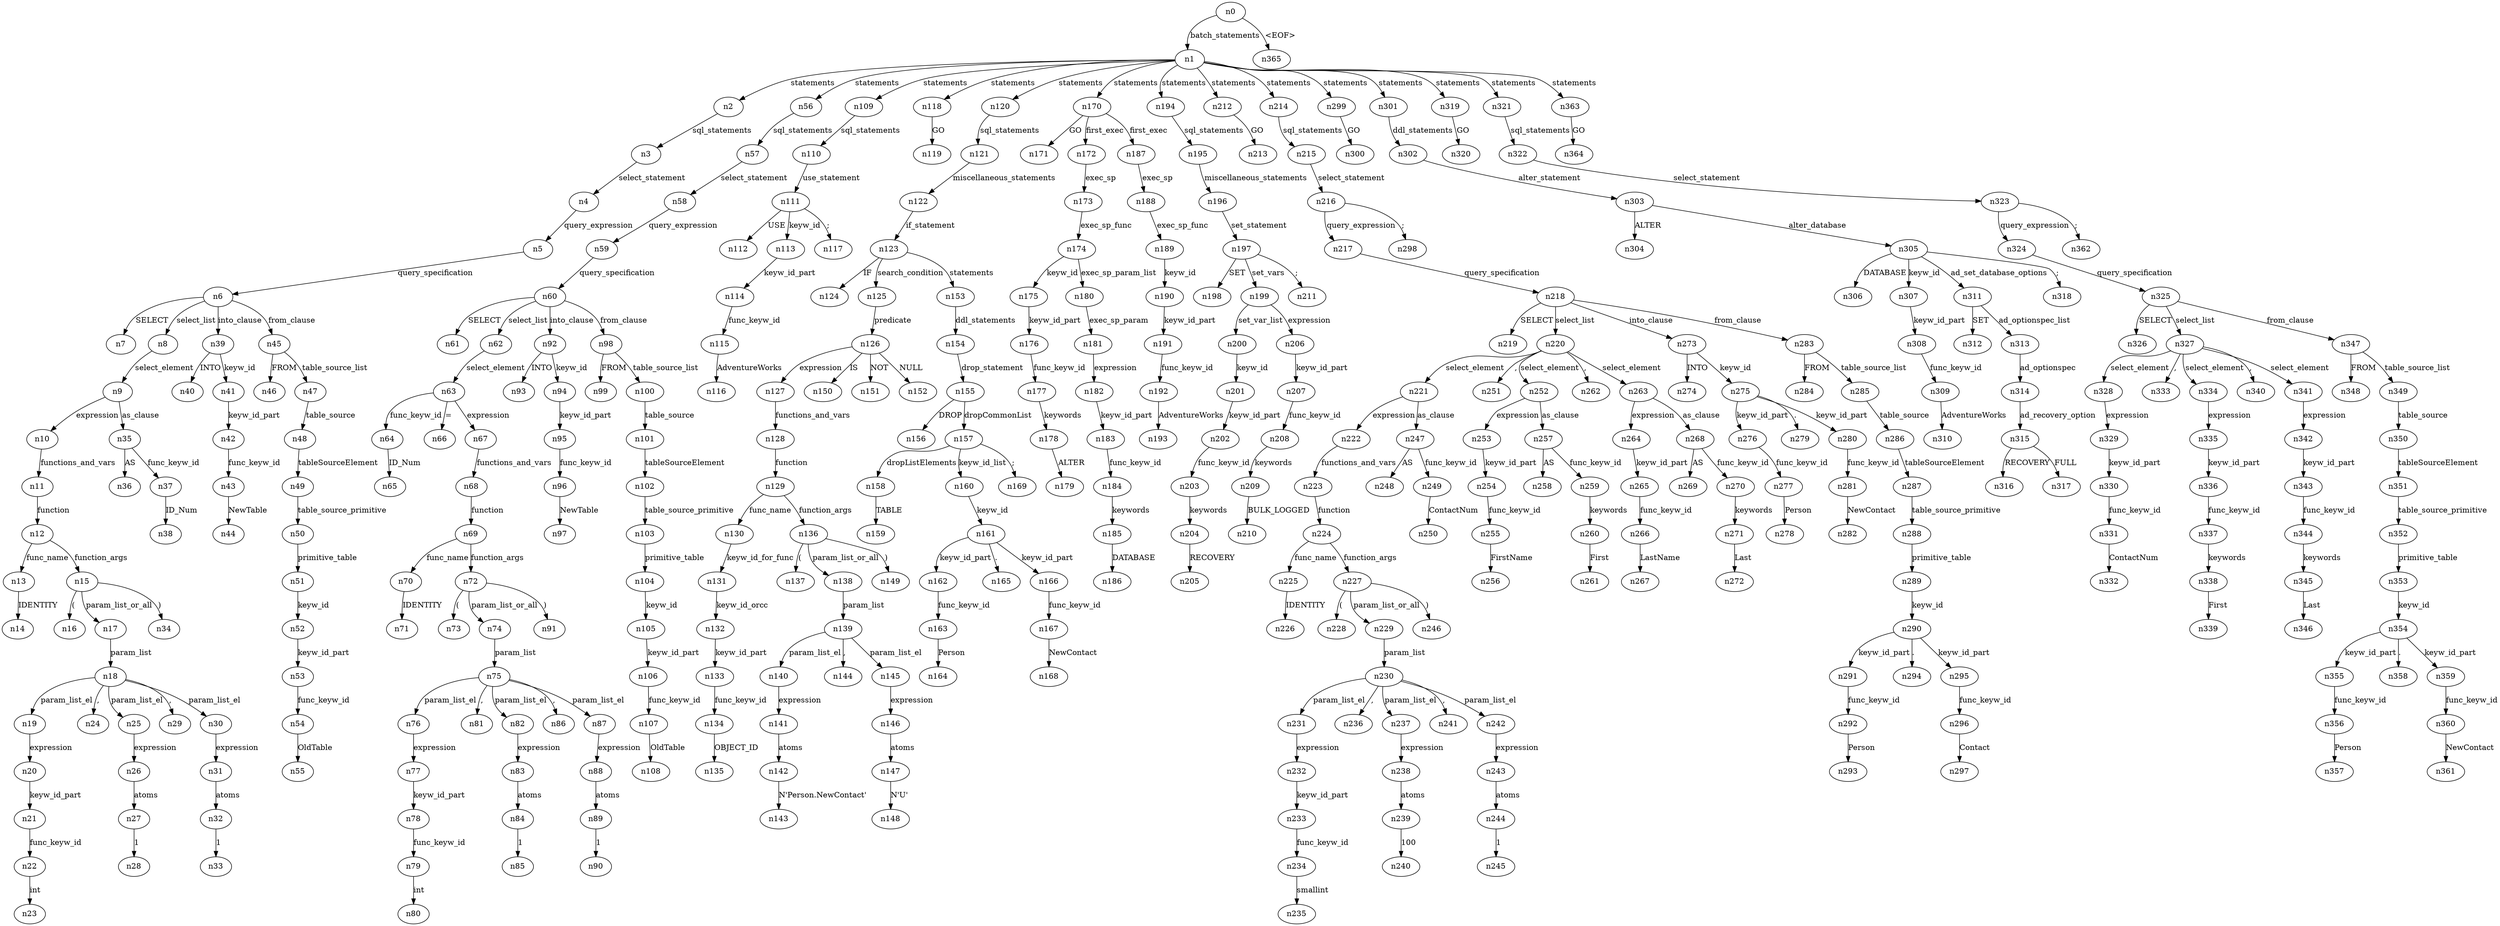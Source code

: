 digraph ParseTree {
  n0 -> n1 [label="batch_statements"];
  n1 -> n2 [label="statements"];
  n2 -> n3 [label="sql_statements"];
  n3 -> n4 [label="select_statement"];
  n4 -> n5 [label="query_expression"];
  n5 -> n6 [label="query_specification"];
  n6 -> n7 [label="SELECT"];
  n6 -> n8 [label="select_list"];
  n8 -> n9 [label="select_element"];
  n9 -> n10 [label="expression"];
  n10 -> n11 [label="functions_and_vars"];
  n11 -> n12 [label="function"];
  n12 -> n13 [label="func_name"];
  n13 -> n14 [label="IDENTITY"];
  n12 -> n15 [label="function_args"];
  n15 -> n16 [label="("];
  n15 -> n17 [label="param_list_or_all"];
  n17 -> n18 [label="param_list"];
  n18 -> n19 [label="param_list_el"];
  n19 -> n20 [label="expression"];
  n20 -> n21 [label="keyw_id_part"];
  n21 -> n22 [label="func_keyw_id"];
  n22 -> n23 [label="int"];
  n18 -> n24 [label=","];
  n18 -> n25 [label="param_list_el"];
  n25 -> n26 [label="expression"];
  n26 -> n27 [label="atoms"];
  n27 -> n28 [label="1"];
  n18 -> n29 [label=","];
  n18 -> n30 [label="param_list_el"];
  n30 -> n31 [label="expression"];
  n31 -> n32 [label="atoms"];
  n32 -> n33 [label="1"];
  n15 -> n34 [label=")"];
  n9 -> n35 [label="as_clause"];
  n35 -> n36 [label="AS"];
  n35 -> n37 [label="func_keyw_id"];
  n37 -> n38 [label="ID_Num"];
  n6 -> n39 [label="into_clause"];
  n39 -> n40 [label="INTO"];
  n39 -> n41 [label="keyw_id"];
  n41 -> n42 [label="keyw_id_part"];
  n42 -> n43 [label="func_keyw_id"];
  n43 -> n44 [label="NewTable"];
  n6 -> n45 [label="from_clause"];
  n45 -> n46 [label="FROM"];
  n45 -> n47 [label="table_source_list"];
  n47 -> n48 [label="table_source"];
  n48 -> n49 [label="tableSourceElement"];
  n49 -> n50 [label="table_source_primitive"];
  n50 -> n51 [label="primitive_table"];
  n51 -> n52 [label="keyw_id"];
  n52 -> n53 [label="keyw_id_part"];
  n53 -> n54 [label="func_keyw_id"];
  n54 -> n55 [label="OldTable"];
  n1 -> n56 [label="statements"];
  n56 -> n57 [label="sql_statements"];
  n57 -> n58 [label="select_statement"];
  n58 -> n59 [label="query_expression"];
  n59 -> n60 [label="query_specification"];
  n60 -> n61 [label="SELECT"];
  n60 -> n62 [label="select_list"];
  n62 -> n63 [label="select_element"];
  n63 -> n64 [label="func_keyw_id"];
  n64 -> n65 [label="ID_Num"];
  n63 -> n66 [label="="];
  n63 -> n67 [label="expression"];
  n67 -> n68 [label="functions_and_vars"];
  n68 -> n69 [label="function"];
  n69 -> n70 [label="func_name"];
  n70 -> n71 [label="IDENTITY"];
  n69 -> n72 [label="function_args"];
  n72 -> n73 [label="("];
  n72 -> n74 [label="param_list_or_all"];
  n74 -> n75 [label="param_list"];
  n75 -> n76 [label="param_list_el"];
  n76 -> n77 [label="expression"];
  n77 -> n78 [label="keyw_id_part"];
  n78 -> n79 [label="func_keyw_id"];
  n79 -> n80 [label="int"];
  n75 -> n81 [label=","];
  n75 -> n82 [label="param_list_el"];
  n82 -> n83 [label="expression"];
  n83 -> n84 [label="atoms"];
  n84 -> n85 [label="1"];
  n75 -> n86 [label=","];
  n75 -> n87 [label="param_list_el"];
  n87 -> n88 [label="expression"];
  n88 -> n89 [label="atoms"];
  n89 -> n90 [label="1"];
  n72 -> n91 [label=")"];
  n60 -> n92 [label="into_clause"];
  n92 -> n93 [label="INTO"];
  n92 -> n94 [label="keyw_id"];
  n94 -> n95 [label="keyw_id_part"];
  n95 -> n96 [label="func_keyw_id"];
  n96 -> n97 [label="NewTable"];
  n60 -> n98 [label="from_clause"];
  n98 -> n99 [label="FROM"];
  n98 -> n100 [label="table_source_list"];
  n100 -> n101 [label="table_source"];
  n101 -> n102 [label="tableSourceElement"];
  n102 -> n103 [label="table_source_primitive"];
  n103 -> n104 [label="primitive_table"];
  n104 -> n105 [label="keyw_id"];
  n105 -> n106 [label="keyw_id_part"];
  n106 -> n107 [label="func_keyw_id"];
  n107 -> n108 [label="OldTable"];
  n1 -> n109 [label="statements"];
  n109 -> n110 [label="sql_statements"];
  n110 -> n111 [label="use_statement"];
  n111 -> n112 [label="USE"];
  n111 -> n113 [label="keyw_id"];
  n113 -> n114 [label="keyw_id_part"];
  n114 -> n115 [label="func_keyw_id"];
  n115 -> n116 [label="AdventureWorks"];
  n111 -> n117 [label=";"];
  n1 -> n118 [label="statements"];
  n118 -> n119 [label="GO"];
  n1 -> n120 [label="statements"];
  n120 -> n121 [label="sql_statements"];
  n121 -> n122 [label="miscellaneous_statements"];
  n122 -> n123 [label="if_statement"];
  n123 -> n124 [label="IF"];
  n123 -> n125 [label="search_condition"];
  n125 -> n126 [label="predicate"];
  n126 -> n127 [label="expression"];
  n127 -> n128 [label="functions_and_vars"];
  n128 -> n129 [label="function"];
  n129 -> n130 [label="func_name"];
  n130 -> n131 [label="keyw_id_for_func"];
  n131 -> n132 [label="keyw_id_orcc"];
  n132 -> n133 [label="keyw_id_part"];
  n133 -> n134 [label="func_keyw_id"];
  n134 -> n135 [label="OBJECT_ID"];
  n129 -> n136 [label="function_args"];
  n136 -> n137 [label="("];
  n136 -> n138 [label="param_list_or_all"];
  n138 -> n139 [label="param_list"];
  n139 -> n140 [label="param_list_el"];
  n140 -> n141 [label="expression"];
  n141 -> n142 [label="atoms"];
  n142 -> n143 [label="N'Person.NewContact'"];
  n139 -> n144 [label=","];
  n139 -> n145 [label="param_list_el"];
  n145 -> n146 [label="expression"];
  n146 -> n147 [label="atoms"];
  n147 -> n148 [label="N'U'"];
  n136 -> n149 [label=")"];
  n126 -> n150 [label="IS"];
  n126 -> n151 [label="NOT"];
  n126 -> n152 [label="NULL"];
  n123 -> n153 [label="statements"];
  n153 -> n154 [label="ddl_statements"];
  n154 -> n155 [label="drop_statement"];
  n155 -> n156 [label="DROP"];
  n155 -> n157 [label="dropCommonList"];
  n157 -> n158 [label="dropListElements"];
  n158 -> n159 [label="TABLE"];
  n157 -> n160 [label="keyw_id_list"];
  n160 -> n161 [label="keyw_id"];
  n161 -> n162 [label="keyw_id_part"];
  n162 -> n163 [label="func_keyw_id"];
  n163 -> n164 [label="Person"];
  n161 -> n165 [label="."];
  n161 -> n166 [label="keyw_id_part"];
  n166 -> n167 [label="func_keyw_id"];
  n167 -> n168 [label="NewContact"];
  n157 -> n169 [label=";"];
  n1 -> n170 [label="statements"];
  n170 -> n171 [label="GO"];
  n170 -> n172 [label="first_exec"];
  n172 -> n173 [label="exec_sp"];
  n173 -> n174 [label="exec_sp_func"];
  n174 -> n175 [label="keyw_id"];
  n175 -> n176 [label="keyw_id_part"];
  n176 -> n177 [label="func_keyw_id"];
  n177 -> n178 [label="keywords"];
  n178 -> n179 [label="ALTER"];
  n174 -> n180 [label="exec_sp_param_list"];
  n180 -> n181 [label="exec_sp_param"];
  n181 -> n182 [label="expression"];
  n182 -> n183 [label="keyw_id_part"];
  n183 -> n184 [label="func_keyw_id"];
  n184 -> n185 [label="keywords"];
  n185 -> n186 [label="DATABASE"];
  n170 -> n187 [label="first_exec"];
  n187 -> n188 [label="exec_sp"];
  n188 -> n189 [label="exec_sp_func"];
  n189 -> n190 [label="keyw_id"];
  n190 -> n191 [label="keyw_id_part"];
  n191 -> n192 [label="func_keyw_id"];
  n192 -> n193 [label="AdventureWorks"];
  n1 -> n194 [label="statements"];
  n194 -> n195 [label="sql_statements"];
  n195 -> n196 [label="miscellaneous_statements"];
  n196 -> n197 [label="set_statement"];
  n197 -> n198 [label="SET"];
  n197 -> n199 [label="set_vars"];
  n199 -> n200 [label="set_var_list"];
  n200 -> n201 [label="keyw_id"];
  n201 -> n202 [label="keyw_id_part"];
  n202 -> n203 [label="func_keyw_id"];
  n203 -> n204 [label="keywords"];
  n204 -> n205 [label="RECOVERY"];
  n199 -> n206 [label="expression"];
  n206 -> n207 [label="keyw_id_part"];
  n207 -> n208 [label="func_keyw_id"];
  n208 -> n209 [label="keywords"];
  n209 -> n210 [label="BULK_LOGGED"];
  n197 -> n211 [label=";"];
  n1 -> n212 [label="statements"];
  n212 -> n213 [label="GO"];
  n1 -> n214 [label="statements"];
  n214 -> n215 [label="sql_statements"];
  n215 -> n216 [label="select_statement"];
  n216 -> n217 [label="query_expression"];
  n217 -> n218 [label="query_specification"];
  n218 -> n219 [label="SELECT"];
  n218 -> n220 [label="select_list"];
  n220 -> n221 [label="select_element"];
  n221 -> n222 [label="expression"];
  n222 -> n223 [label="functions_and_vars"];
  n223 -> n224 [label="function"];
  n224 -> n225 [label="func_name"];
  n225 -> n226 [label="IDENTITY"];
  n224 -> n227 [label="function_args"];
  n227 -> n228 [label="("];
  n227 -> n229 [label="param_list_or_all"];
  n229 -> n230 [label="param_list"];
  n230 -> n231 [label="param_list_el"];
  n231 -> n232 [label="expression"];
  n232 -> n233 [label="keyw_id_part"];
  n233 -> n234 [label="func_keyw_id"];
  n234 -> n235 [label="smallint"];
  n230 -> n236 [label=","];
  n230 -> n237 [label="param_list_el"];
  n237 -> n238 [label="expression"];
  n238 -> n239 [label="atoms"];
  n239 -> n240 [label="100"];
  n230 -> n241 [label=","];
  n230 -> n242 [label="param_list_el"];
  n242 -> n243 [label="expression"];
  n243 -> n244 [label="atoms"];
  n244 -> n245 [label="1"];
  n227 -> n246 [label=")"];
  n221 -> n247 [label="as_clause"];
  n247 -> n248 [label="AS"];
  n247 -> n249 [label="func_keyw_id"];
  n249 -> n250 [label="ContactNum"];
  n220 -> n251 [label=","];
  n220 -> n252 [label="select_element"];
  n252 -> n253 [label="expression"];
  n253 -> n254 [label="keyw_id_part"];
  n254 -> n255 [label="func_keyw_id"];
  n255 -> n256 [label="FirstName"];
  n252 -> n257 [label="as_clause"];
  n257 -> n258 [label="AS"];
  n257 -> n259 [label="func_keyw_id"];
  n259 -> n260 [label="keywords"];
  n260 -> n261 [label="First"];
  n220 -> n262 [label=","];
  n220 -> n263 [label="select_element"];
  n263 -> n264 [label="expression"];
  n264 -> n265 [label="keyw_id_part"];
  n265 -> n266 [label="func_keyw_id"];
  n266 -> n267 [label="LastName"];
  n263 -> n268 [label="as_clause"];
  n268 -> n269 [label="AS"];
  n268 -> n270 [label="func_keyw_id"];
  n270 -> n271 [label="keywords"];
  n271 -> n272 [label="Last"];
  n218 -> n273 [label="into_clause"];
  n273 -> n274 [label="INTO"];
  n273 -> n275 [label="keyw_id"];
  n275 -> n276 [label="keyw_id_part"];
  n276 -> n277 [label="func_keyw_id"];
  n277 -> n278 [label="Person"];
  n275 -> n279 [label="."];
  n275 -> n280 [label="keyw_id_part"];
  n280 -> n281 [label="func_keyw_id"];
  n281 -> n282 [label="NewContact"];
  n218 -> n283 [label="from_clause"];
  n283 -> n284 [label="FROM"];
  n283 -> n285 [label="table_source_list"];
  n285 -> n286 [label="table_source"];
  n286 -> n287 [label="tableSourceElement"];
  n287 -> n288 [label="table_source_primitive"];
  n288 -> n289 [label="primitive_table"];
  n289 -> n290 [label="keyw_id"];
  n290 -> n291 [label="keyw_id_part"];
  n291 -> n292 [label="func_keyw_id"];
  n292 -> n293 [label="Person"];
  n290 -> n294 [label="."];
  n290 -> n295 [label="keyw_id_part"];
  n295 -> n296 [label="func_keyw_id"];
  n296 -> n297 [label="Contact"];
  n216 -> n298 [label=";"];
  n1 -> n299 [label="statements"];
  n299 -> n300 [label="GO"];
  n1 -> n301 [label="statements"];
  n301 -> n302 [label="ddl_statements"];
  n302 -> n303 [label="alter_statement"];
  n303 -> n304 [label="ALTER"];
  n303 -> n305 [label="alter_database"];
  n305 -> n306 [label="DATABASE"];
  n305 -> n307 [label="keyw_id"];
  n307 -> n308 [label="keyw_id_part"];
  n308 -> n309 [label="func_keyw_id"];
  n309 -> n310 [label="AdventureWorks"];
  n305 -> n311 [label="ad_set_database_options"];
  n311 -> n312 [label="SET"];
  n311 -> n313 [label="ad_optionspec_list"];
  n313 -> n314 [label="ad_optionspec"];
  n314 -> n315 [label="ad_recovery_option"];
  n315 -> n316 [label="RECOVERY"];
  n315 -> n317 [label="FULL"];
  n305 -> n318 [label=";"];
  n1 -> n319 [label="statements"];
  n319 -> n320 [label="GO"];
  n1 -> n321 [label="statements"];
  n321 -> n322 [label="sql_statements"];
  n322 -> n323 [label="select_statement"];
  n323 -> n324 [label="query_expression"];
  n324 -> n325 [label="query_specification"];
  n325 -> n326 [label="SELECT"];
  n325 -> n327 [label="select_list"];
  n327 -> n328 [label="select_element"];
  n328 -> n329 [label="expression"];
  n329 -> n330 [label="keyw_id_part"];
  n330 -> n331 [label="func_keyw_id"];
  n331 -> n332 [label="ContactNum"];
  n327 -> n333 [label=","];
  n327 -> n334 [label="select_element"];
  n334 -> n335 [label="expression"];
  n335 -> n336 [label="keyw_id_part"];
  n336 -> n337 [label="func_keyw_id"];
  n337 -> n338 [label="keywords"];
  n338 -> n339 [label="First"];
  n327 -> n340 [label=","];
  n327 -> n341 [label="select_element"];
  n341 -> n342 [label="expression"];
  n342 -> n343 [label="keyw_id_part"];
  n343 -> n344 [label="func_keyw_id"];
  n344 -> n345 [label="keywords"];
  n345 -> n346 [label="Last"];
  n325 -> n347 [label="from_clause"];
  n347 -> n348 [label="FROM"];
  n347 -> n349 [label="table_source_list"];
  n349 -> n350 [label="table_source"];
  n350 -> n351 [label="tableSourceElement"];
  n351 -> n352 [label="table_source_primitive"];
  n352 -> n353 [label="primitive_table"];
  n353 -> n354 [label="keyw_id"];
  n354 -> n355 [label="keyw_id_part"];
  n355 -> n356 [label="func_keyw_id"];
  n356 -> n357 [label="Person"];
  n354 -> n358 [label="."];
  n354 -> n359 [label="keyw_id_part"];
  n359 -> n360 [label="func_keyw_id"];
  n360 -> n361 [label="NewContact"];
  n323 -> n362 [label=";"];
  n1 -> n363 [label="statements"];
  n363 -> n364 [label="GO"];
  n0 -> n365 [label="<EOF>"];
}